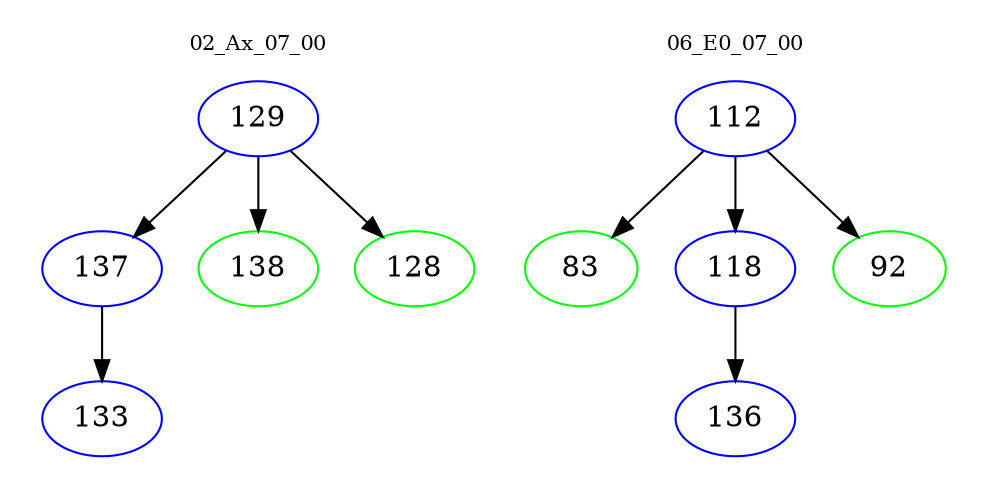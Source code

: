 digraph{
subgraph cluster_0 {
color = white
label = "02_Ax_07_00";
fontsize=10;
T0_129 [label="129", color="blue"]
T0_129 -> T0_137 [color="black"]
T0_137 [label="137", color="blue"]
T0_137 -> T0_133 [color="black"]
T0_133 [label="133", color="blue"]
T0_129 -> T0_138 [color="black"]
T0_138 [label="138", color="green"]
T0_129 -> T0_128 [color="black"]
T0_128 [label="128", color="green"]
}
subgraph cluster_1 {
color = white
label = "06_E0_07_00";
fontsize=10;
T1_112 [label="112", color="blue"]
T1_112 -> T1_83 [color="black"]
T1_83 [label="83", color="green"]
T1_112 -> T1_118 [color="black"]
T1_118 [label="118", color="blue"]
T1_118 -> T1_136 [color="black"]
T1_136 [label="136", color="blue"]
T1_112 -> T1_92 [color="black"]
T1_92 [label="92", color="green"]
}
}
